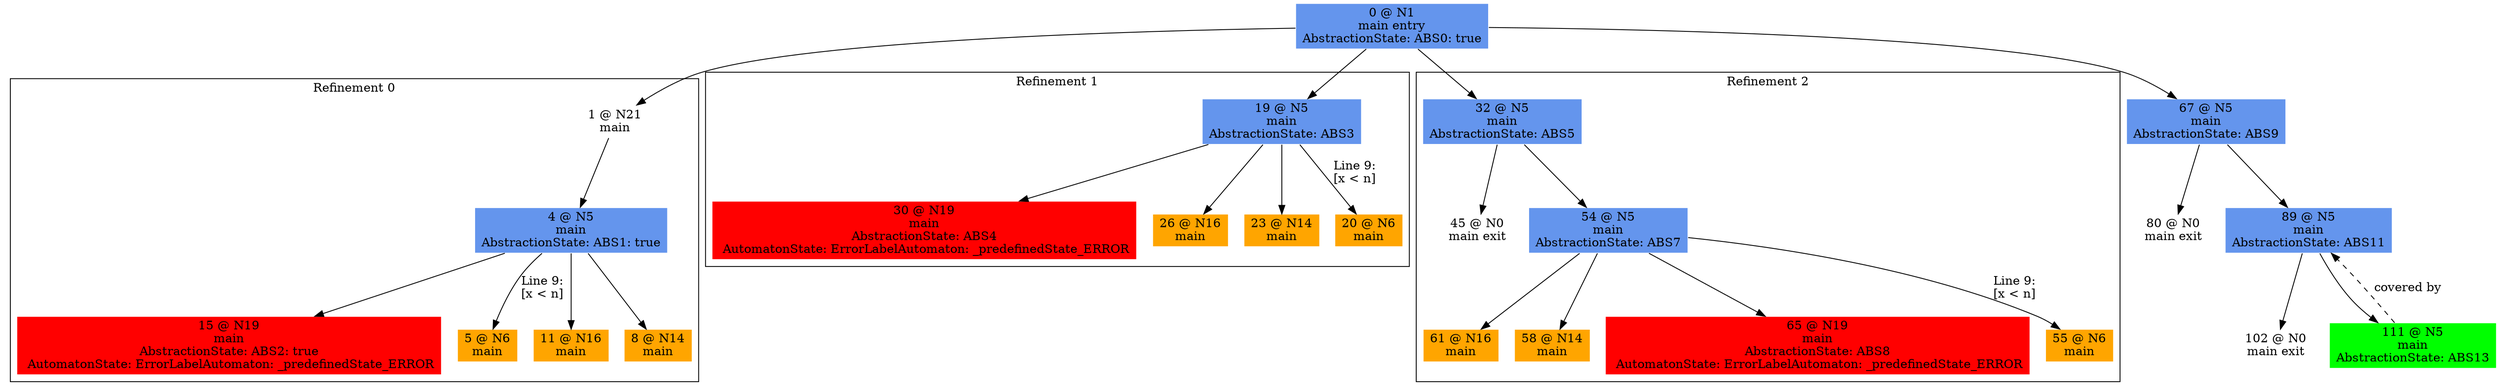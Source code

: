 digraph ARG {
node [style="filled" shape="box" color="white"]
subgraph cluster_0 {
label="Refinement 0"
1 [label="1 @ N21\nmain\n" id="1"]
4 [fillcolor="cornflowerblue" label="4 @ N5\nmain\nAbstractionState: ABS1: true\n" id="4"]
15 [fillcolor="red" label="15 @ N19\nmain\nAbstractionState: ABS2: true\n AutomatonState: ErrorLabelAutomaton: _predefinedState_ERROR\n" id="15"]
5 [fillcolor="orange" label="5 @ N6\nmain\n" id="5"]
11 [fillcolor="orange" label="11 @ N16\nmain\n" id="11"]
8 [fillcolor="orange" label="8 @ N14\nmain\n" id="8"]
1 -> 4 []
4 -> 8 []
4 -> 11 []
4 -> 5 [label="Line 9: \l[x < n]\l" id="4 -> 5"]
4 -> 15 []
}
0 -> 1
subgraph cluster_1 {
label="Refinement 1"
19 [fillcolor="cornflowerblue" label="19 @ N5\nmain\nAbstractionState: ABS3\n" id="19"]
30 [fillcolor="red" label="30 @ N19\nmain\nAbstractionState: ABS4\n AutomatonState: ErrorLabelAutomaton: _predefinedState_ERROR\n" id="30"]
26 [fillcolor="orange" label="26 @ N16\nmain\n" id="26"]
23 [fillcolor="orange" label="23 @ N14\nmain\n" id="23"]
20 [fillcolor="orange" label="20 @ N6\nmain\n" id="20"]
19 -> 20 [label="Line 9: \l[x < n]\l" id="19 -> 20"]
19 -> 23 []
19 -> 26 []
19 -> 30 []
}
0 -> 19
subgraph cluster_2 {
label="Refinement 2"
32 [fillcolor="cornflowerblue" label="32 @ N5\nmain\nAbstractionState: ABS5\n" id="32"]
45 [label="45 @ N0\nmain exit\n" id="45"]
54 [fillcolor="cornflowerblue" label="54 @ N5\nmain\nAbstractionState: ABS7\n" id="54"]
61 [fillcolor="orange" label="61 @ N16\nmain\n" id="61"]
58 [fillcolor="orange" label="58 @ N14\nmain\n" id="58"]
65 [fillcolor="red" label="65 @ N19\nmain\nAbstractionState: ABS8\n AutomatonState: ErrorLabelAutomaton: _predefinedState_ERROR\n" id="65"]
55 [fillcolor="orange" label="55 @ N6\nmain\n" id="55"]
32 -> 54 []
32 -> 45 []
54 -> 55 [label="Line 9: \l[x < n]\l" id="54 -> 55"]
54 -> 65 []
54 -> 58 []
54 -> 61 []
}
0 -> 32
0 [fillcolor="cornflowerblue" label="0 @ N1\nmain entry\nAbstractionState: ABS0: true\n" id="0"]
67 [fillcolor="cornflowerblue" label="67 @ N5\nmain\nAbstractionState: ABS9\n" id="67"]
80 [label="80 @ N0\nmain exit\n" id="80"]
89 [fillcolor="cornflowerblue" label="89 @ N5\nmain\nAbstractionState: ABS11\n" id="89"]
102 [label="102 @ N0\nmain exit\n" id="102"]
111 [fillcolor="green" label="111 @ N5\nmain\nAbstractionState: ABS13\n" id="111"]
0 -> 67 []
67 -> 89 []
67 -> 80 []
111 -> 89 [style="dashed" weight="0" label="covered by"]
89 -> 111 []
89 -> 102 []
}
